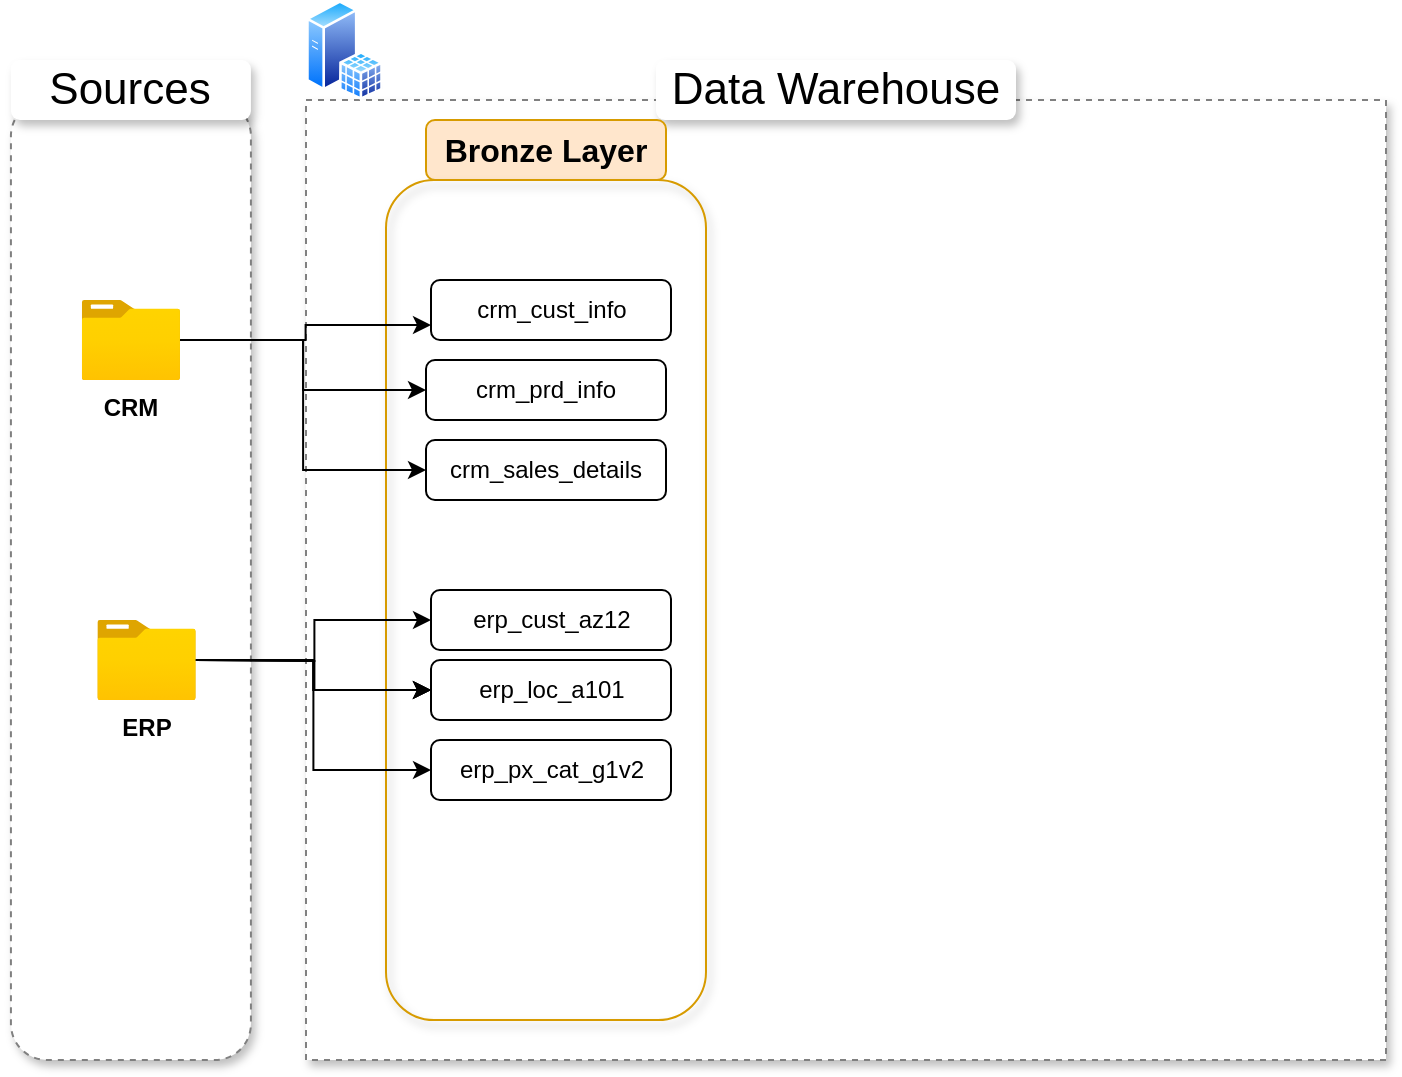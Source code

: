 <mxfile version="27.0.2">
  <diagram name="Page-1" id="EAX-awUBmTX7wlH8oMkM">
    <mxGraphModel dx="1042" dy="626" grid="1" gridSize="10" guides="1" tooltips="1" connect="1" arrows="1" fold="1" page="1" pageScale="1" pageWidth="850" pageHeight="1100" math="0" shadow="0">
      <root>
        <mxCell id="0" />
        <mxCell id="1" parent="0" />
        <mxCell id="3AL4u7kh1hlVqpweyAnb-1" value="" style="rounded=1;whiteSpace=wrap;html=1;dashed=1;fillColor=default;strokeColor=light-dark(#808080,#008F00);shadow=1;" parent="1" vertex="1">
          <mxGeometry x="12.46" y="120" width="120" height="480" as="geometry" />
        </mxCell>
        <mxCell id="3AL4u7kh1hlVqpweyAnb-2" value="&lt;font style=&quot;font-size: 22px;&quot;&gt;Sources&lt;/font&gt;" style="rounded=1;whiteSpace=wrap;html=1;strokeColor=none;shadow=1;" parent="1" vertex="1">
          <mxGeometry x="12.46" y="100" width="120" height="30" as="geometry" />
        </mxCell>
        <mxCell id="3AL4u7kh1hlVqpweyAnb-3" value="" style="rounded=0;whiteSpace=wrap;html=1;dashed=1;fillColor=default;strokeColor=light-dark(#808080,#008F00);glass=0;shadow=1;" parent="1" vertex="1">
          <mxGeometry x="160" y="120" width="540" height="480" as="geometry" />
        </mxCell>
        <mxCell id="3AL4u7kh1hlVqpweyAnb-4" value="&lt;font style=&quot;font-size: 22px;&quot;&gt;Data Warehouse&lt;/font&gt;" style="rounded=1;whiteSpace=wrap;html=1;strokeColor=none;shadow=1;" parent="1" vertex="1">
          <mxGeometry x="335" y="100" width="180" height="30" as="geometry" />
        </mxCell>
        <mxCell id="3AL4u7kh1hlVqpweyAnb-8" value="&lt;font style=&quot;font-size: 16px;&quot;&gt;&lt;b&gt;Bronze Layer&lt;/b&gt;&lt;/font&gt;" style="rounded=1;whiteSpace=wrap;html=1;strokeColor=#d79b00;fillColor=#ffe6cc;" parent="1" vertex="1">
          <mxGeometry x="220" y="130" width="120" height="30" as="geometry" />
        </mxCell>
        <mxCell id="3AL4u7kh1hlVqpweyAnb-9" value="" style="rounded=1;whiteSpace=wrap;html=1;strokeColor=#d79b00;fillColor=none;shadow=1;" parent="1" vertex="1">
          <mxGeometry x="200" y="160" width="160" height="420" as="geometry" />
        </mxCell>
        <mxCell id="aymdp2fKDynntIigTYBM-13" value="" style="edgeStyle=orthogonalEdgeStyle;rounded=0;orthogonalLoop=1;jettySize=auto;html=1;entryX=0;entryY=0.5;entryDx=0;entryDy=0;" edge="1" parent="1" source="3AL4u7kh1hlVqpweyAnb-14" target="aymdp2fKDynntIigTYBM-2">
          <mxGeometry relative="1" as="geometry" />
        </mxCell>
        <mxCell id="aymdp2fKDynntIigTYBM-17" style="edgeStyle=orthogonalEdgeStyle;rounded=0;orthogonalLoop=1;jettySize=auto;html=1;entryX=0;entryY=0.5;entryDx=0;entryDy=0;" edge="1" parent="1" source="3AL4u7kh1hlVqpweyAnb-14" target="aymdp2fKDynntIigTYBM-3">
          <mxGeometry relative="1" as="geometry" />
        </mxCell>
        <mxCell id="aymdp2fKDynntIigTYBM-19" style="edgeStyle=orthogonalEdgeStyle;rounded=0;orthogonalLoop=1;jettySize=auto;html=1;entryX=0;entryY=0.75;entryDx=0;entryDy=0;" edge="1" parent="1" source="3AL4u7kh1hlVqpweyAnb-14" target="aymdp2fKDynntIigTYBM-1">
          <mxGeometry relative="1" as="geometry" />
        </mxCell>
        <mxCell id="3AL4u7kh1hlVqpweyAnb-14" value="&lt;b&gt;CRM&lt;/b&gt;" style="image;aspect=fixed;html=1;points=[];align=center;fontSize=12;image=img/lib/azure2/general/Folder_Blank.svg;" parent="1" vertex="1">
          <mxGeometry x="47.82" y="220" width="49.29" height="40" as="geometry" />
        </mxCell>
        <mxCell id="aymdp2fKDynntIigTYBM-14" value="" style="edgeStyle=orthogonalEdgeStyle;rounded=0;orthogonalLoop=1;jettySize=auto;html=1;" edge="1" parent="1" source="3AL4u7kh1hlVqpweyAnb-16" target="aymdp2fKDynntIigTYBM-6">
          <mxGeometry relative="1" as="geometry" />
        </mxCell>
        <mxCell id="aymdp2fKDynntIigTYBM-15" value="" style="edgeStyle=orthogonalEdgeStyle;rounded=0;orthogonalLoop=1;jettySize=auto;html=1;" edge="1" parent="1" source="3AL4u7kh1hlVqpweyAnb-16" target="aymdp2fKDynntIigTYBM-6">
          <mxGeometry relative="1" as="geometry" />
        </mxCell>
        <mxCell id="aymdp2fKDynntIigTYBM-16" style="edgeStyle=orthogonalEdgeStyle;rounded=0;orthogonalLoop=1;jettySize=auto;html=1;entryX=0;entryY=0.5;entryDx=0;entryDy=0;" edge="1" parent="1" source="3AL4u7kh1hlVqpweyAnb-16" target="aymdp2fKDynntIigTYBM-7">
          <mxGeometry relative="1" as="geometry" />
        </mxCell>
        <mxCell id="3AL4u7kh1hlVqpweyAnb-16" value="&lt;b&gt;ERP&lt;/b&gt;" style="image;aspect=fixed;html=1;points=[];align=center;fontSize=12;image=img/lib/azure2/general/Folder_Blank.svg;" parent="1" vertex="1">
          <mxGeometry x="55.63" y="380" width="49.29" height="40" as="geometry" />
        </mxCell>
        <mxCell id="aymdp2fKDynntIigTYBM-11" value="" style="edgeStyle=orthogonalEdgeStyle;rounded=0;orthogonalLoop=1;jettySize=auto;html=1;entryX=0;entryY=0.5;entryDx=0;entryDy=0;" edge="1" parent="1" target="aymdp2fKDynntIigTYBM-5">
          <mxGeometry relative="1" as="geometry">
            <mxPoint x="104.92" y="400" as="sourcePoint" />
          </mxGeometry>
        </mxCell>
        <mxCell id="aymdp2fKDynntIigTYBM-12" value="" style="edgeStyle=orthogonalEdgeStyle;rounded=0;orthogonalLoop=1;jettySize=auto;html=1;entryX=0;entryY=0.5;entryDx=0;entryDy=0;" edge="1" parent="1" target="aymdp2fKDynntIigTYBM-6">
          <mxGeometry relative="1" as="geometry">
            <mxPoint x="104.92" y="400" as="sourcePoint" />
          </mxGeometry>
        </mxCell>
        <mxCell id="3AL4u7kh1hlVqpweyAnb-49" value="" style="image;aspect=fixed;perimeter=ellipsePerimeter;html=1;align=center;shadow=0;dashed=0;spacingTop=3;image=img/lib/active_directory/sql_server.svg;" parent="1" vertex="1">
          <mxGeometry x="160" y="70" width="38.5" height="50" as="geometry" />
        </mxCell>
        <mxCell id="aymdp2fKDynntIigTYBM-1" value="crm_cust_info" style="rounded=1;whiteSpace=wrap;html=1;" vertex="1" parent="1">
          <mxGeometry x="222.5" y="210" width="120" height="30" as="geometry" />
        </mxCell>
        <mxCell id="aymdp2fKDynntIigTYBM-2" value="crm_prd_info" style="rounded=1;whiteSpace=wrap;html=1;" vertex="1" parent="1">
          <mxGeometry x="220" y="250" width="120" height="30" as="geometry" />
        </mxCell>
        <mxCell id="aymdp2fKDynntIigTYBM-3" value="crm_sales_details" style="rounded=1;whiteSpace=wrap;html=1;" vertex="1" parent="1">
          <mxGeometry x="220" y="290" width="120" height="30" as="geometry" />
        </mxCell>
        <mxCell id="aymdp2fKDynntIigTYBM-5" value="erp_cust_az12" style="rounded=1;whiteSpace=wrap;html=1;" vertex="1" parent="1">
          <mxGeometry x="222.5" y="365" width="120" height="30" as="geometry" />
        </mxCell>
        <mxCell id="aymdp2fKDynntIigTYBM-6" value="erp_loc_a101" style="rounded=1;whiteSpace=wrap;html=1;" vertex="1" parent="1">
          <mxGeometry x="222.5" y="400" width="120" height="30" as="geometry" />
        </mxCell>
        <mxCell id="aymdp2fKDynntIigTYBM-7" value="erp_px_cat_g1v2" style="rounded=1;whiteSpace=wrap;html=1;" vertex="1" parent="1">
          <mxGeometry x="222.5" y="440" width="120" height="30" as="geometry" />
        </mxCell>
      </root>
    </mxGraphModel>
  </diagram>
</mxfile>
